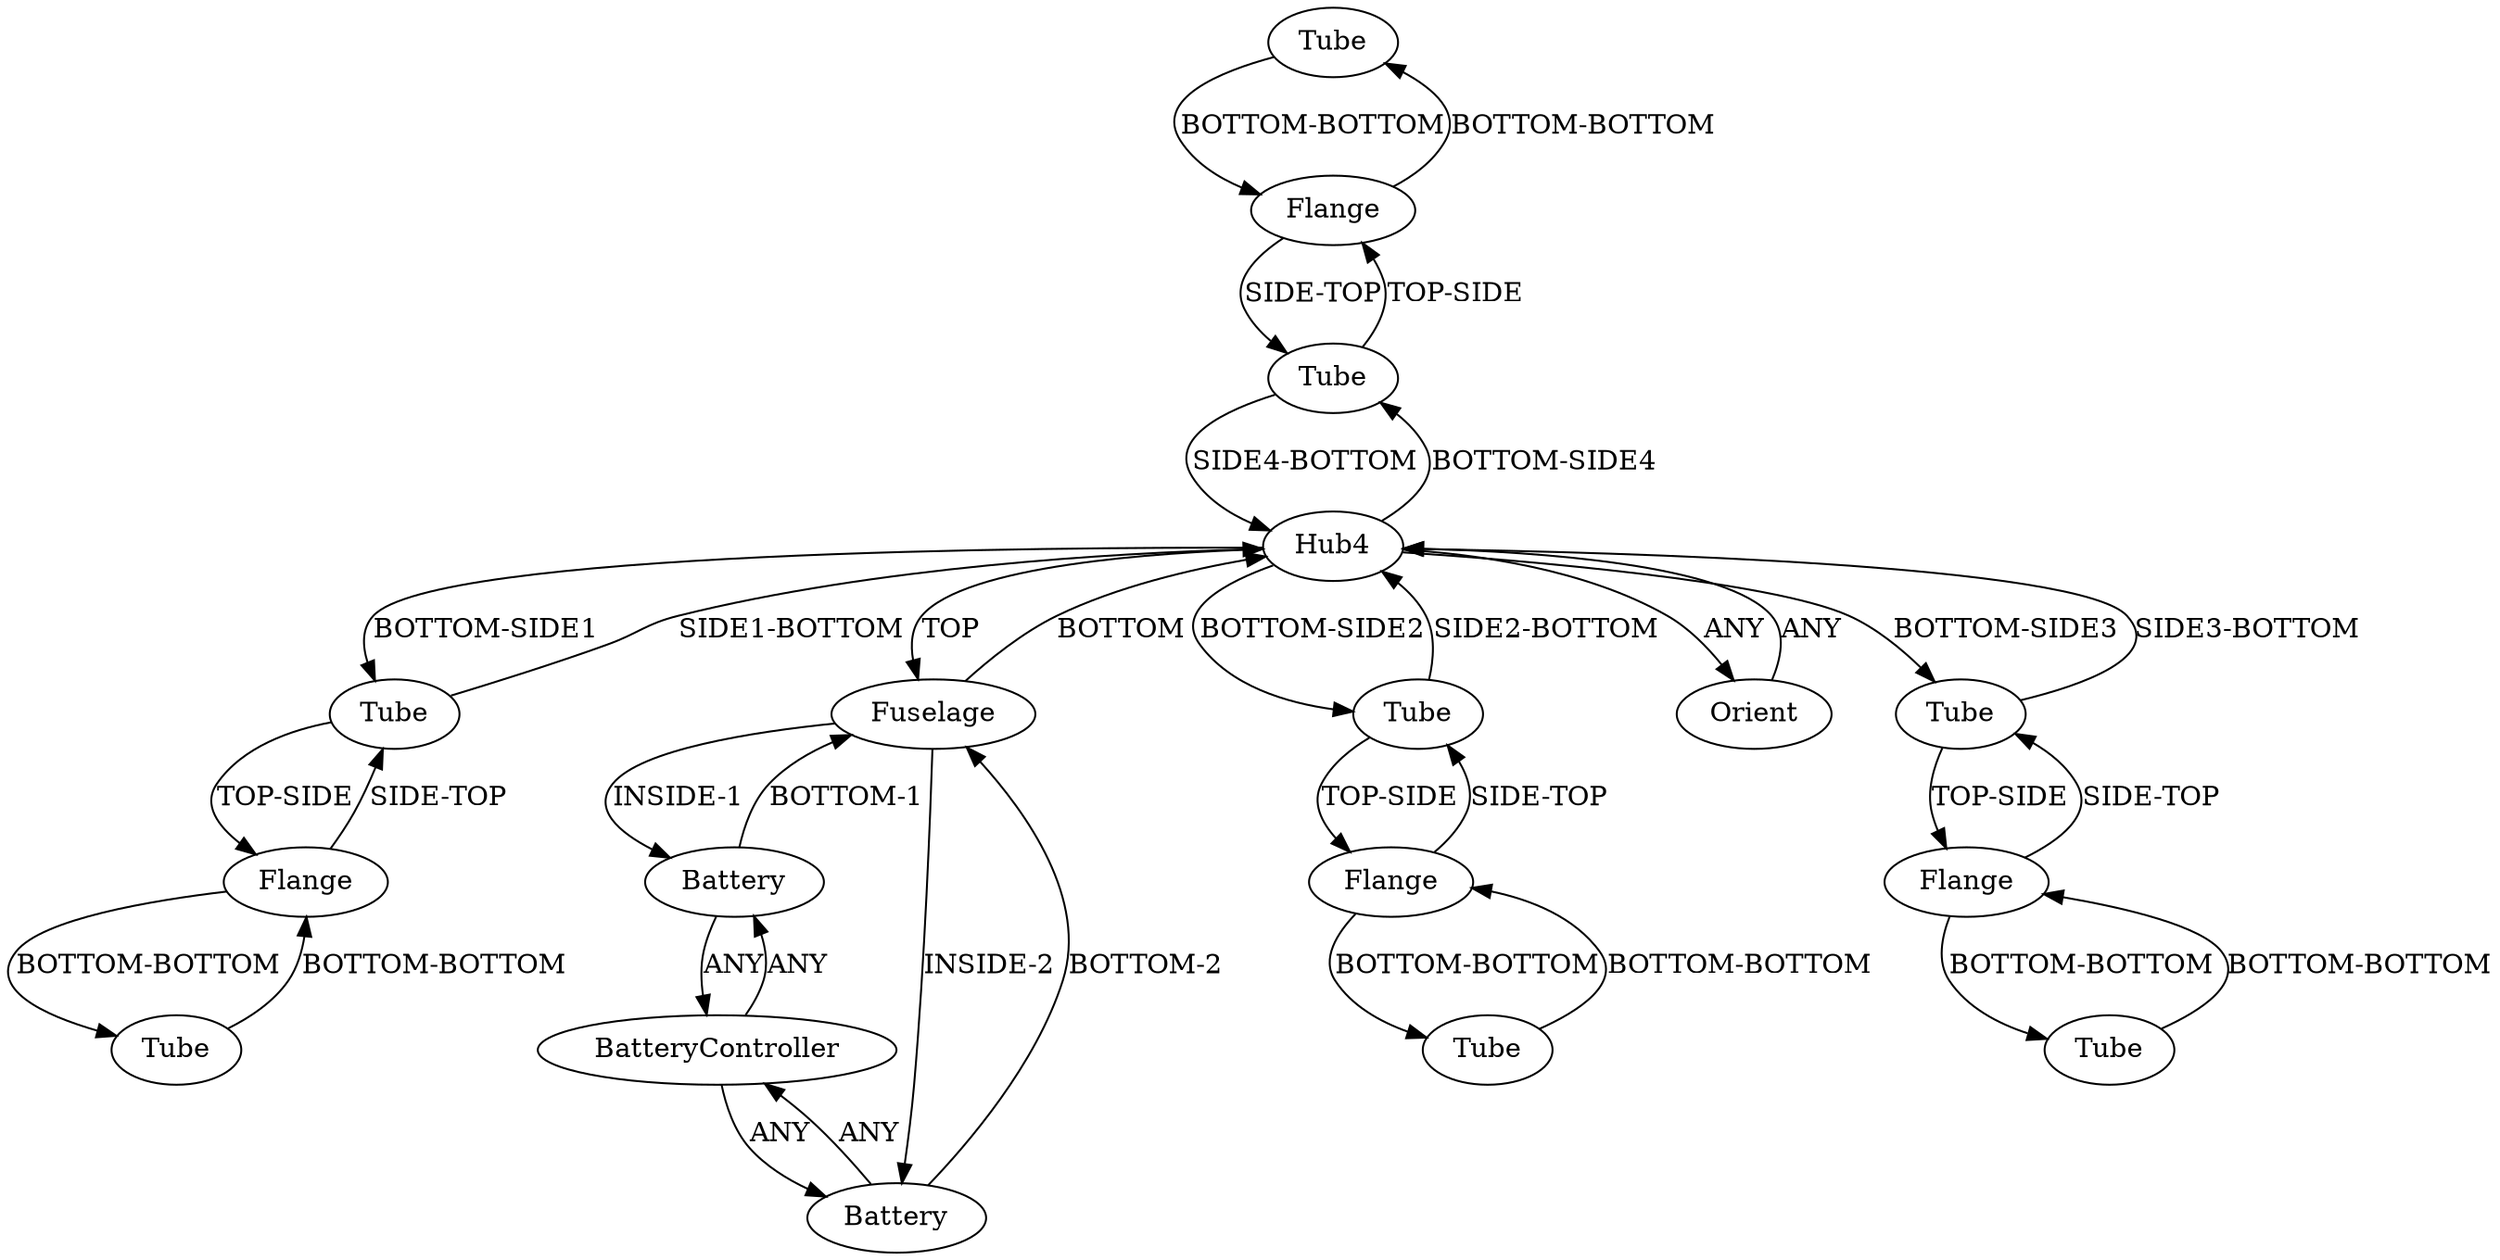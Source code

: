 /* Created by igraph 0.10.2 */
digraph {
  0 [
    instance=Tube_instance_1
    label=Tube
  ];
  1 [
    instance=Tube_instance_2
    label=Tube
  ];
  2 [
    instance=Tube_instance_3
    label=Tube
  ];
  3 [
    instance=Tube_instance_4
    label=Tube
  ];
  4 [
    instance=Battery_instance_1
    label=Battery
  ];
  5 [
    instance=Flange_instance_1
    label=Flange
  ];
  6 [
    instance=Hub4_instance_1
    label=Hub4
  ];
  7 [
    instance=Fuselage_instance_1
    label=Fuselage
  ];
  8 [
    instance=Tube_instance_5
    label=Tube
  ];
  9 [
    instance=Tube_instance_6
    label=Tube
  ];
  10 [
    instance=Orient
    label=Orient
  ];
  11 [
    instance=BatteryController_instance_1
    label=BatteryController
  ];
  12 [
    instance=Flange_instance_2
    label=Flange
  ];
  13 [
    instance=Flange_instance_3
    label=Flange
  ];
  14 [
    instance=Battery_instance_2
    label=Battery
  ];
  15 [
    instance=Flange_instance_4
    label=Flange
  ];
  16 [
    instance=Tube_instance_7
    label=Tube
  ];
  17 [
    instance=Tube_instance_8
    label=Tube
  ];

  0 -> 12 [
    label="BOTTOM-BOTTOM"
  ];
  1 -> 6 [
    label="SIDE1-BOTTOM"
  ];
  1 -> 15 [
    label="TOP-SIDE"
  ];
  2 -> 13 [
    label="BOTTOM-BOTTOM"
  ];
  3 -> 15 [
    label="BOTTOM-BOTTOM"
  ];
  4 -> 7 [
    label="BOTTOM-1"
  ];
  4 -> 11 [
    label=ANY
  ];
  5 -> 8 [
    label="BOTTOM-BOTTOM"
  ];
  5 -> 9 [
    label="SIDE-TOP"
  ];
  6 -> 9 [
    label="BOTTOM-SIDE2"
  ];
  6 -> 7 [
    label=TOP
  ];
  6 -> 1 [
    label="BOTTOM-SIDE1"
  ];
  6 -> 16 [
    label="BOTTOM-SIDE4"
  ];
  6 -> 17 [
    label="BOTTOM-SIDE3"
  ];
  6 -> 10 [
    label=ANY
  ];
  7 -> 14 [
    label="INSIDE-2"
  ];
  7 -> 4 [
    label="INSIDE-1"
  ];
  7 -> 6 [
    label=BOTTOM
  ];
  8 -> 5 [
    label="BOTTOM-BOTTOM"
  ];
  9 -> 6 [
    label="SIDE2-BOTTOM"
  ];
  9 -> 5 [
    label="TOP-SIDE"
  ];
  10 -> 6 [
    label=ANY
  ];
  11 -> 14 [
    label=ANY
  ];
  11 -> 4 [
    label=ANY
  ];
  12 -> 16 [
    label="SIDE-TOP"
  ];
  12 -> 0 [
    label="BOTTOM-BOTTOM"
  ];
  13 -> 2 [
    label="BOTTOM-BOTTOM"
  ];
  13 -> 17 [
    label="SIDE-TOP"
  ];
  14 -> 7 [
    label="BOTTOM-2"
  ];
  14 -> 11 [
    label=ANY
  ];
  15 -> 1 [
    label="SIDE-TOP"
  ];
  15 -> 3 [
    label="BOTTOM-BOTTOM"
  ];
  16 -> 6 [
    label="SIDE4-BOTTOM"
  ];
  16 -> 12 [
    label="TOP-SIDE"
  ];
  17 -> 13 [
    label="TOP-SIDE"
  ];
  17 -> 6 [
    label="SIDE3-BOTTOM"
  ];
}
